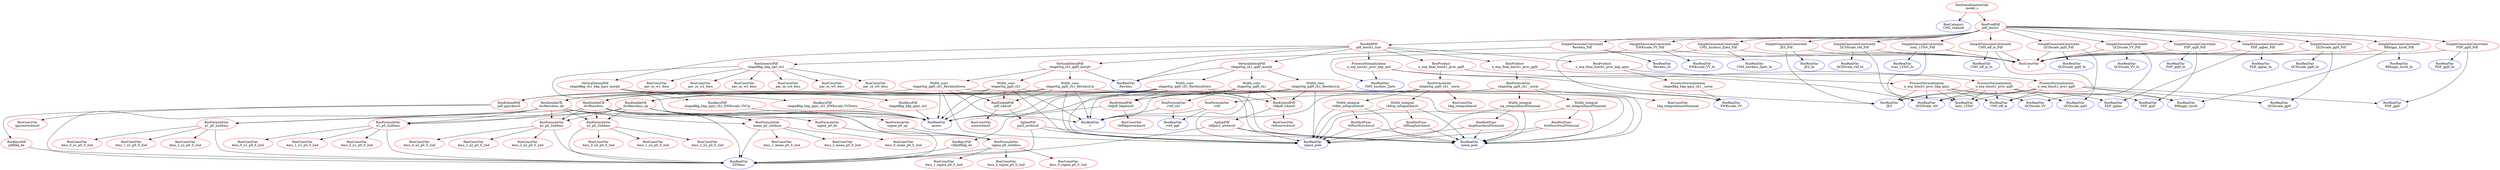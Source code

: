 digraph model_s{
"model_s" [ color=red, label="RooSimultaneousOpt\nmodel_s"];
"CMS_channel" [ color=blue, label="RooCategory\nCMS_channel"];
"pdf_binch1" [ color=red, label="RooProdPdf\npdf_binch1"];
"pdf_binch1_nuis" [ color=red, label="RooAddPdf\npdf_binch1_nuis"];
"shapeBkg_bkg_zjet_ch1" [ color=red, label="RooGenericPdf\nshapeBkg_bkg_zjet_ch1"];
"par_zx_w0_4mu" [ color=red, label="RooConstVar\npar_zx_w0_4mu"];
"par_zx_w1_4mu" [ color=red, label="RooConstVar\npar_zx_w1_4mu"];
"par_zx_w2_4mu" [ color=red, label="RooConstVar\npar_zx_w2_4mu"];
"par_zx_w3_4mu" [ color=red, label="RooConstVar\npar_zx_w3_4mu"];
"par_zx_w4_4mu" [ color=red, label="RooConstVar\npar_zx_w4_4mu"];
"par_zx_w5_4mu" [ color=red, label="RooConstVar\npar_zx_w5_4mu"];
"mreco" [ color=blue, label="RooRealVar\nmreco"];
"shapeSig_ch1_ggH_morph" [ color=red, label="VerticalInterpPdf\nshapeSig_ch1_ggH_morph"];
"shapeSig_ggH_ch1" [ color=red, label="Width_conv\nshapeSig_ggH_ch1"];
"pdf_x4mu0" [ color=red, label="RooExtendPdf\npdf_x4mu0"];
"par2_int4mu0" [ color=red, label="SplinePdf\npar2_int4mu0"];
"ZZMass" [ color=blue, label="RooRealVar\nZZMass"];
"mean_pole" [ color=blue, label="RooRealVar\nmean_pole"];
"sigma_pole" [ color=blue, label="RooRealVar\nsigma_pole"];
"xnorm4mu0" [ color=red, label="RooConstVar\nxnorm4mu0"];
"pdf_ggzz4mu0" [ color=red, label="RooExtendPdf\npdf_ggzz4mu0"];
"pdfbkg_4e" [ color=red, label="RooKeysPdf\npdfbkg_4e"];
"ggzznorm4mu0" [ color=red, label="RooConstVar\nggzznorm4mu0"];
"dcrReso4mu" [ color=red, label="RooDoubleCB\ndcrReso4mu"];
"mean_p0_2nd4mu" [ color=red, label="RooFormulaVar\nmean_p0_2nd4mu"];
"4mu_0_mean_p0_0_2nd" [ color=red, label="RooConstVar\n4mu_0_mean_p0_0_2nd"];
"4mu_1_mean_p0_0_2nd" [ color=red, label="RooConstVar\n4mu_1_mean_p0_0_2nd"];
"4mu_2_mean_p0_0_2nd" [ color=red, label="RooConstVar\n4mu_2_mean_p0_0_2nd"];
"sigma_p0_2nd4mu" [ color=red, label="RooFormulaVar\nsigma_p0_2nd4mu"];
"4mu_0_sigma_p0_0_2nd" [ color=red, label="RooConstVar\n4mu_0_sigma_p0_0_2nd"];
"4mu_1_sigma_p0_0_2nd" [ color=red, label="RooConstVar\n4mu_1_sigma_p0_0_2nd"];
"4mu_2_sigma_p0_0_2nd" [ color=red, label="RooConstVar\n4mu_2_sigma_p0_0_2nd"];
"a1_p0_2nd4mu" [ color=red, label="RooFormulaVar\na1_p0_2nd4mu"];
"4mu_0_a1_p0_0_2nd" [ color=red, label="RooConstVar\n4mu_0_a1_p0_0_2nd"];
"4mu_1_a1_p0_0_2nd" [ color=red, label="RooConstVar\n4mu_1_a1_p0_0_2nd"];
"4mu_2_a1_p0_0_2nd" [ color=red, label="RooConstVar\n4mu_2_a1_p0_0_2nd"];
"n1_p0_2nd4mu" [ color=red, label="RooFormulaVar\nn1_p0_2nd4mu"];
"4mu_0_n1_p0_0_2nd" [ color=red, label="RooConstVar\n4mu_0_n1_p0_0_2nd"];
"4mu_1_n1_p0_0_2nd" [ color=red, label="RooConstVar\n4mu_1_n1_p0_0_2nd"];
"4mu_2_n1_p0_0_2nd" [ color=red, label="RooConstVar\n4mu_2_n1_p0_0_2nd"];
"a2_p0_2nd4mu" [ color=red, label="RooFormulaVar\na2_p0_2nd4mu"];
"4mu_0_a2_p0_0_2nd" [ color=red, label="RooConstVar\n4mu_0_a2_p0_0_2nd"];
"4mu_1_a2_p0_0_2nd" [ color=red, label="RooConstVar\n4mu_1_a2_p0_0_2nd"];
"4mu_2_a2_p0_0_2nd" [ color=red, label="RooConstVar\n4mu_2_a2_p0_0_2nd"];
"n2_p0_2nd4mu" [ color=red, label="RooFormulaVar\nn2_p0_2nd4mu"];
"4mu_0_n2_p0_0_2nd" [ color=red, label="RooConstVar\n4mu_0_n2_p0_0_2nd"];
"4mu_1_n2_p0_0_2nd" [ color=red, label="RooConstVar\n4mu_1_n2_p0_0_2nd"];
"4mu_2_n2_p0_0_2nd" [ color=red, label="RooConstVar\n4mu_2_n2_p0_0_2nd"];
"r" [ color=blue, label="RooRealVar\nr"];
"shapeSig_ggH_ch1_Res4muUp" [ color=red, label="Width_conv\nshapeSig_ggH_ch1_Res4muUp"];
"dcrReso4mu_up" [ color=red, label="RooDoubleCB\ndcrReso4mu_up"];
"sigma_p0_up" [ color=red, label="RooFormulaVar\nsigma_p0_up"];
"shapeSig_ggH_ch1_Res4muDown" [ color=red, label="Width_conv\nshapeSig_ggH_ch1_Res4muDown"];
"dcrReso4mu_dn" [ color=red, label="RooDoubleCB\ndcrReso4mu_dn"];
"sigma_p0_dn" [ color=red, label="RooFormulaVar\nsigma_p0_dn"];
"Res4mu" [ color=blue, label="RooRealVar\nRes4mu"];
"shapeBkg_ch1_bkg_qqzz_morph" [ color=red, label="VerticalInterpPdf\nshapeBkg_ch1_bkg_qqzz_morph"];
"shapeBkg_bkg_qqzz_ch1" [ color=red, label="RooKeysPdf\nshapeBkg_bkg_qqzz_ch1"];
"shapeBkg_bkg_qqzz_ch1_EWKscale_VVUp" [ color=red, label="RooKeysPdf\nshapeBkg_bkg_qqzz_ch1_EWKscale_VVUp"];
"shapeBkg_bkg_qqzz_ch1_EWKscale_VVDown" [ color=red, label="RooKeysPdf\nshapeBkg_bkg_qqzz_ch1_EWKscale_VVDown"];
"EWKscale_VV" [ color=blue, label="RooRealVar\nEWKscale_VV"];
"shapeSig_ch1_qqH_morph" [ color=red, label="VerticalInterpPdf\nshapeSig_ch1_qqH_morph"];
"shapeSig_qqH_ch1" [ color=red, label="Width_conv\nshapeSig_qqH_ch1"];
"rvbf_ch1" [ color=red, label="RooFormulaVar\nrvbf_ch1"];
"rvbf_ggh" [ color=blue, label="RooRealVar\nrvbf_ggh"];
"vbfpdf_x4mu0" [ color=red, label="RooExtendPdf\nvbfpdf_x4mu0"];
"vbfpar2_int4mu0" [ color=red, label="SplinePdf\nvbfpar2_int4mu0"];
"vbfxnorm4mu0" [ color=red, label="RooConstVar\nvbfxnorm4mu0"];
"vbfpdf_bkg4mu0" [ color=red, label="RooExtendPdf\nvbfpdf_bkg4mu0"];
"vbfpdfbkg_4e" [ color=red, label="RooKeysPdf\nvbfpdfbkg_4e"];
"vbfbkgnorm4mu0" [ color=red, label="RooConstVar\nvbfbkgnorm4mu0"];
"shapeSig_qqH_ch1_Res4muUp" [ color=red, label="Width_conv\nshapeSig_qqH_ch1_Res4muUp"];
"shapeSig_qqH_ch1_Res4muDown" [ color=red, label="Width_conv\nshapeSig_qqH_ch1_Res4muDown"];
"n_exp_binch1_proc_bkg_zjet" [ color=red, label="ProcessNormalization\nn_exp_binch1_proc_bkg_zjet"];
"JES" [ color=blue, label="RooRealVar\nJES"];
"QCDScale_vbf" [ color=blue, label="RooRealVar\nQCDScale_vbf"];
"CMS_hzz4mu_Zjets" [ color=blue, label="RooRealVar\nCMS_hzz4mu_Zjets"];
"n_exp_final_binch1_proc_ggH" [ color=red, label="RooProduct\nn_exp_final_binch1_proc_ggH"];
"n_exp_binch1_proc_ggH" [ color=red, label="ProcessNormalization\nn_exp_binch1_proc_ggH"];
"CMS_eff_m" [ color=blue, label="RooRealVar\nCMS_eff_m"];
"QCDscale_ggH" [ color=blue, label="RooRealVar\nQCDscale_ggH"];
"PDF_ggH" [ color=blue, label="RooRealVar\nPDF_ggH"];
"lumi_13TeV" [ color=blue, label="RooRealVar\nlumi_13TeV"];
"BRhiggs_hzz4l" [ color=blue, label="RooRealVar\nBRhiggs_hzz4l"];
"shapeSig_ggH_ch1__norm" [ color=red, label="RooFormulaVar\nshapeSig_ggH_ch1__norm"];
"sig_integral4mu0Nominal" [ color=red, label="Width_integral\nsig_integral4mu0Nominal"];
"hsigfunc4mu0Nominal" [ color=red, label="RooHistFunc\nhsigfunc4mu0Nominal"];
"bkg_integral4mu0Nominal" [ color=red, label="RooConstVar\nbkg_integral4mu0Nominal"];
"int_integral4mu0Nominal" [ color=red, label="Width_integral\nint_integral4mu0Nominal"];
"hintfunc4mu0Nominal" [ color=red, label="RooHistFunc\nhintfunc4mu0Nominal"];
"n_exp_final_binch1_proc_bkg_qqzz" [ color=red, label="RooProduct\nn_exp_final_binch1_proc_bkg_qqzz"];
"n_exp_binch1_proc_bkg_qqzz" [ color=red, label="ProcessNormalization\nn_exp_binch1_proc_bkg_qqzz"];
"QCDscale_VV" [ color=blue, label="RooRealVar\nQCDscale_VV"];
"PDF_qqbar" [ color=blue, label="RooRealVar\nPDF_qqbar"];
"shapeBkg_bkg_qqzz_ch1__norm" [ color=red, label="ProcessNormalization\nshapeBkg_bkg_qqzz_ch1__norm"];
"n_exp_final_binch1_proc_qqH" [ color=red, label="RooProduct\nn_exp_final_binch1_proc_qqH"];
"n_exp_binch1_proc_qqH" [ color=red, label="ProcessNormalization\nn_exp_binch1_proc_qqH"];
"PDF_qqH" [ color=blue, label="RooRealVar\nPDF_qqH"];
"QCDscale_qqH" [ color=blue, label="RooRealVar\nQCDscale_qqH"];
"shapeSig_qqH_ch1__norm" [ color=red, label="RooFormulaVar\nshapeSig_qqH_ch1__norm"];
"vbfsig_integral4mu0" [ color=red, label="Width_integral\nvbfsig_integral4mu0"];
"vbfhsigfunc4mu0" [ color=red, label="RooHistFunc\nvbfhsigfunc4mu0"];
"bkg_integral4mu0" [ color=red, label="RooConstVar\nbkg_integral4mu0"];
"vbfint_integral4mu0" [ color=red, label="Width_integral\nvbfint_integral4mu0"];
"vbfhintfunc4mu0" [ color=red, label="RooHistFunc\nvbfhintfunc4mu0"];
"rvbf" [ color=red, label="RooFormulaVar\nrvbf"];
"CMS_eff_m_Pdf" [ color=red, label="SimpleGaussianConstraint\nCMS_eff_m_Pdf"];
"1" [ color=red, label="RooConstVar\n1"];
"CMS_eff_m_In" [ color=blue, label="RooRealVar\nCMS_eff_m_In"];
"QCDscale_VV_Pdf" [ color=red, label="SimpleGaussianConstraint\nQCDscale_VV_Pdf"];
"QCDscale_VV_In" [ color=blue, label="RooRealVar\nQCDscale_VV_In"];
"QCDscale_ggH_Pdf" [ color=red, label="SimpleGaussianConstraint\nQCDscale_ggH_Pdf"];
"QCDscale_ggH_In" [ color=blue, label="RooRealVar\nQCDscale_ggH_In"];
"QCDscale_qqH_Pdf" [ color=red, label="SimpleGaussianConstraint\nQCDscale_qqH_Pdf"];
"QCDscale_qqH_In" [ color=blue, label="RooRealVar\nQCDscale_qqH_In"];
"PDF_ggH_Pdf" [ color=red, label="SimpleGaussianConstraint\nPDF_ggH_Pdf"];
"PDF_ggH_In" [ color=blue, label="RooRealVar\nPDF_ggH_In"];
"PDF_qqH_Pdf" [ color=red, label="SimpleGaussianConstraint\nPDF_qqH_Pdf"];
"PDF_qqH_In" [ color=blue, label="RooRealVar\nPDF_qqH_In"];
"PDF_qqbar_Pdf" [ color=red, label="SimpleGaussianConstraint\nPDF_qqbar_Pdf"];
"PDF_qqbar_In" [ color=blue, label="RooRealVar\nPDF_qqbar_In"];
"lumi_13TeV_Pdf" [ color=red, label="SimpleGaussianConstraint\nlumi_13TeV_Pdf"];
"lumi_13TeV_In" [ color=blue, label="RooRealVar\nlumi_13TeV_In"];
"BRhiggs_hzz4l_Pdf" [ color=red, label="SimpleGaussianConstraint\nBRhiggs_hzz4l_Pdf"];
"BRhiggs_hzz4l_In" [ color=blue, label="RooRealVar\nBRhiggs_hzz4l_In"];
"CMS_hzz4mu_Zjets_Pdf" [ color=red, label="SimpleGaussianConstraint\nCMS_hzz4mu_Zjets_Pdf"];
"CMS_hzz4mu_Zjets_In" [ color=blue, label="RooRealVar\nCMS_hzz4mu_Zjets_In"];
"JES_Pdf" [ color=red, label="SimpleGaussianConstraint\nJES_Pdf"];
"JES_In" [ color=blue, label="RooRealVar\nJES_In"];
"QCDScale_vbf_Pdf" [ color=red, label="SimpleGaussianConstraint\nQCDScale_vbf_Pdf"];
"QCDScale_vbf_In" [ color=blue, label="RooRealVar\nQCDScale_vbf_In"];
"EWKscale_VV_Pdf" [ color=red, label="SimpleGaussianConstraint\nEWKscale_VV_Pdf"];
"EWKscale_VV_In" [ color=blue, label="RooRealVar\nEWKscale_VV_In"];
"Res4mu_Pdf" [ color=red, label="SimpleGaussianConstraint\nRes4mu_Pdf"];
"Res4mu_In" [ color=blue, label="RooRealVar\nRes4mu_In"];
"shapeBkg_bkg_qqzz_ch1__norm" -> "EWKscale_VV";
"shapeSig_ggH_ch1__norm" -> "sig_integral4mu0Nominal";
"shapeSig_ggH_ch1__norm" -> "bkg_integral4mu0Nominal";
"shapeSig_ggH_ch1__norm" -> "int_integral4mu0Nominal";
"shapeSig_ggH_ch1__norm" -> "r";
"sig_integral4mu0Nominal" -> "hsigfunc4mu0Nominal";
"sig_integral4mu0Nominal" -> "sigma_pole";
"sig_integral4mu0Nominal" -> "mean_pole";
"hsigfunc4mu0Nominal" -> "sigma_pole";
"hsigfunc4mu0Nominal" -> "mean_pole";
"int_integral4mu0Nominal" -> "hintfunc4mu0Nominal";
"int_integral4mu0Nominal" -> "sigma_pole";
"int_integral4mu0Nominal" -> "mean_pole";
"hintfunc4mu0Nominal" -> "sigma_pole";
"hintfunc4mu0Nominal" -> "mean_pole";
"shapeSig_qqH_ch1__norm" -> "vbfsig_integral4mu0";
"shapeSig_qqH_ch1__norm" -> "bkg_integral4mu0";
"shapeSig_qqH_ch1__norm" -> "vbfint_integral4mu0";
"shapeSig_qqH_ch1__norm" -> "rvbf";
"vbfsig_integral4mu0" -> "sigma_pole";
"vbfsig_integral4mu0" -> "mean_pole";
"vbfsig_integral4mu0" -> "vbfhsigfunc4mu0";
"vbfhsigfunc4mu0" -> "sigma_pole";
"vbfhsigfunc4mu0" -> "mean_pole";
"vbfint_integral4mu0" -> "sigma_pole";
"vbfint_integral4mu0" -> "mean_pole";
"vbfint_integral4mu0" -> "vbfhintfunc4mu0";
"vbfhintfunc4mu0" -> "sigma_pole";
"vbfhintfunc4mu0" -> "mean_pole";
"rvbf" -> "r";
"rvbf" -> "rvbf_ggh";
"CMS_eff_m_Pdf" -> "CMS_eff_m";
"CMS_eff_m_Pdf" -> "CMS_eff_m_In";
"CMS_eff_m_Pdf" -> "1";
"QCDScale_vbf_Pdf" -> "1";
"QCDScale_vbf_Pdf" -> "QCDScale_vbf";
"QCDScale_vbf_Pdf" -> "QCDScale_vbf_In";
"JES_Pdf" -> "1";
"JES_Pdf" -> "JES_In";
"JES_Pdf" -> "JES";
"QCDscale_ggH_Pdf" -> "QCDscale_ggH";
"QCDscale_ggH_Pdf" -> "QCDscale_ggH_In";
"QCDscale_ggH_Pdf" -> "1";
"QCDscale_VV_Pdf" -> "1";
"QCDscale_VV_Pdf" -> "QCDscale_VV_In";
"QCDscale_VV_Pdf" -> "QCDscale_VV";
"BRhiggs_hzz4l_Pdf" -> "1";
"BRhiggs_hzz4l_Pdf" -> "BRhiggs_hzz4l";
"BRhiggs_hzz4l_Pdf" -> "BRhiggs_hzz4l_In";
"QCDscale_qqH_Pdf" -> "1";
"QCDscale_qqH_Pdf" -> "QCDscale_qqH";
"QCDscale_qqH_Pdf" -> "QCDscale_qqH_In";
"PDF_ggH_Pdf" -> "1";
"PDF_ggH_Pdf" -> "PDF_ggH_In";
"PDF_ggH_Pdf" -> "PDF_ggH";
"PDF_qqH_Pdf" -> "PDF_qqH_In";
"PDF_qqH_Pdf" -> "1";
"PDF_qqH_Pdf" -> "PDF_qqH";
"PDF_qqbar_Pdf" -> "1";
"PDF_qqbar_Pdf" -> "PDF_qqbar";
"PDF_qqbar_Pdf" -> "PDF_qqbar_In";
"lumi_13TeV_Pdf" -> "1";
"lumi_13TeV_Pdf" -> "lumi_13TeV_In";
"lumi_13TeV_Pdf" -> "lumi_13TeV";
"CMS_hzz4mu_Zjets_Pdf" -> "1";
"CMS_hzz4mu_Zjets_Pdf" -> "CMS_hzz4mu_Zjets_In";
"CMS_hzz4mu_Zjets_Pdf" -> "CMS_hzz4mu_Zjets";
"EWKscale_VV_Pdf" -> "EWKscale_VV";
"EWKscale_VV_Pdf" -> "1";
"EWKscale_VV_Pdf" -> "EWKscale_VV_In";
"Res4mu_Pdf" -> "1";
"Res4mu_Pdf" -> "Res4mu_In";
"Res4mu_Pdf" -> "Res4mu";
"n_exp_binch1_proc_bkg_zjet" -> "CMS_hzz4mu_Zjets";
"n_exp_binch1_proc_bkg_zjet" -> "QCDScale_vbf";
"n_exp_binch1_proc_bkg_zjet" -> "JES";
"n_exp_binch1_proc_qqH" -> "CMS_eff_m";
"n_exp_binch1_proc_qqH" -> "PDF_qqH";
"n_exp_binch1_proc_qqH" -> "QCDscale_qqH";
"n_exp_binch1_proc_qqH" -> "BRhiggs_hzz4l";
"n_exp_binch1_proc_qqH" -> "lumi_13TeV";
"n_exp_binch1_proc_qqH" -> "QCDScale_vbf";
"n_exp_binch1_proc_qqH" -> "JES";
"n_exp_binch1_proc_bkg_qqzz" -> "CMS_eff_m";
"n_exp_binch1_proc_bkg_qqzz" -> "QCDscale_VV";
"n_exp_binch1_proc_bkg_qqzz" -> "PDF_qqbar";
"n_exp_binch1_proc_bkg_qqzz" -> "lumi_13TeV";
"n_exp_binch1_proc_bkg_qqzz" -> "QCDScale_vbf";
"n_exp_binch1_proc_bkg_qqzz" -> "JES";
"n_exp_binch1_proc_ggH" -> "CMS_eff_m";
"n_exp_binch1_proc_ggH" -> "QCDscale_ggH";
"n_exp_binch1_proc_ggH" -> "PDF_ggH";
"n_exp_binch1_proc_ggH" -> "BRhiggs_hzz4l";
"n_exp_binch1_proc_ggH" -> "lumi_13TeV";
"n_exp_binch1_proc_ggH" -> "QCDScale_vbf";
"n_exp_binch1_proc_ggH" -> "JES";
"n_exp_final_binch1_proc_qqH" -> "shapeSig_qqH_ch1__norm";
"n_exp_final_binch1_proc_qqH" -> "n_exp_binch1_proc_qqH";
"n_exp_final_binch1_proc_ggH" -> "shapeSig_ggH_ch1__norm";
"n_exp_final_binch1_proc_ggH" -> "n_exp_binch1_proc_ggH";
"n_exp_final_binch1_proc_bkg_qqzz" -> "shapeBkg_bkg_qqzz_ch1__norm";
"n_exp_final_binch1_proc_bkg_qqzz" -> "n_exp_binch1_proc_bkg_qqzz";
"pdf_binch1" -> "CMS_eff_m_Pdf";
"pdf_binch1" -> "QCDScale_vbf_Pdf";
"pdf_binch1" -> "JES_Pdf";
"pdf_binch1" -> "QCDscale_ggH_Pdf";
"pdf_binch1" -> "QCDscale_VV_Pdf";
"pdf_binch1" -> "BRhiggs_hzz4l_Pdf";
"pdf_binch1" -> "QCDscale_qqH_Pdf";
"pdf_binch1" -> "PDF_ggH_Pdf";
"pdf_binch1" -> "PDF_qqH_Pdf";
"pdf_binch1" -> "PDF_qqbar_Pdf";
"pdf_binch1" -> "lumi_13TeV_Pdf";
"pdf_binch1" -> "CMS_hzz4mu_Zjets_Pdf";
"pdf_binch1" -> "EWKscale_VV_Pdf";
"pdf_binch1" -> "Res4mu_Pdf";
"pdf_binch1" -> "pdf_binch1_nuis";
"pdf_binch1_nuis" -> "n_exp_binch1_proc_bkg_zjet";
"pdf_binch1_nuis" -> "n_exp_final_binch1_proc_qqH";
"pdf_binch1_nuis" -> "n_exp_final_binch1_proc_ggH";
"pdf_binch1_nuis" -> "n_exp_final_binch1_proc_bkg_qqzz";
"pdf_binch1_nuis" -> "shapeBkg_bkg_zjet_ch1";
"pdf_binch1_nuis" -> "shapeSig_ch1_ggH_morph";
"pdf_binch1_nuis" -> "shapeBkg_ch1_bkg_qqzz_morph";
"pdf_binch1_nuis" -> "shapeSig_ch1_qqH_morph";
"shapeBkg_bkg_zjet_ch1" -> "mreco";
"shapeBkg_bkg_zjet_ch1" -> "par_zx_w0_4mu";
"shapeBkg_bkg_zjet_ch1" -> "par_zx_w1_4mu";
"shapeBkg_bkg_zjet_ch1" -> "par_zx_w2_4mu";
"shapeBkg_bkg_zjet_ch1" -> "par_zx_w3_4mu";
"shapeBkg_bkg_zjet_ch1" -> "par_zx_w4_4mu";
"shapeBkg_bkg_zjet_ch1" -> "par_zx_w5_4mu";
"shapeSig_ch1_ggH_morph" -> "Res4mu";
"shapeSig_ch1_ggH_morph" -> "shapeSig_ggH_ch1";
"shapeSig_ch1_ggH_morph" -> "shapeSig_ggH_ch1_Res4muUp";
"shapeSig_ch1_ggH_morph" -> "shapeSig_ggH_ch1_Res4muDown";
"shapeSig_ggH_ch1" -> "r";
"shapeSig_ggH_ch1" -> "sigma_pole";
"shapeSig_ggH_ch1" -> "mean_pole";
"shapeSig_ggH_ch1" -> "mreco";
"shapeSig_ggH_ch1" -> "pdf_x4mu0";
"shapeSig_ggH_ch1" -> "pdf_ggzz4mu0";
"shapeSig_ggH_ch1" -> "dcrReso4mu";
"pdf_x4mu0" -> "par2_int4mu0";
"pdf_x4mu0" -> "xnorm4mu0";
"par2_int4mu0" -> "sigma_pole";
"par2_int4mu0" -> "mean_pole";
"par2_int4mu0" -> "ZZMass";
"pdf_ggzz4mu0" -> "pdfbkg_4e";
"pdf_ggzz4mu0" -> "ggzznorm4mu0";
"pdfbkg_4e" -> "ZZMass";
"dcrReso4mu" -> "mreco";
"dcrReso4mu" -> "ZZMass";
"dcrReso4mu" -> "mean_p0_2nd4mu";
"dcrReso4mu" -> "sigma_p0_2nd4mu";
"dcrReso4mu" -> "a1_p0_2nd4mu";
"dcrReso4mu" -> "n1_p0_2nd4mu";
"dcrReso4mu" -> "a2_p0_2nd4mu";
"dcrReso4mu" -> "n2_p0_2nd4mu";
"mean_p0_2nd4mu" -> "ZZMass";
"mean_p0_2nd4mu" -> "4mu_0_mean_p0_0_2nd";
"mean_p0_2nd4mu" -> "4mu_1_mean_p0_0_2nd";
"mean_p0_2nd4mu" -> "4mu_2_mean_p0_0_2nd";
"sigma_p0_2nd4mu" -> "ZZMass";
"sigma_p0_2nd4mu" -> "4mu_0_sigma_p0_0_2nd";
"sigma_p0_2nd4mu" -> "4mu_1_sigma_p0_0_2nd";
"sigma_p0_2nd4mu" -> "4mu_2_sigma_p0_0_2nd";
"a1_p0_2nd4mu" -> "ZZMass";
"a1_p0_2nd4mu" -> "4mu_0_a1_p0_0_2nd";
"a1_p0_2nd4mu" -> "4mu_1_a1_p0_0_2nd";
"a1_p0_2nd4mu" -> "4mu_2_a1_p0_0_2nd";
"n1_p0_2nd4mu" -> "ZZMass";
"n1_p0_2nd4mu" -> "4mu_0_n1_p0_0_2nd";
"n1_p0_2nd4mu" -> "4mu_1_n1_p0_0_2nd";
"n1_p0_2nd4mu" -> "4mu_2_n1_p0_0_2nd";
"a2_p0_2nd4mu" -> "ZZMass";
"a2_p0_2nd4mu" -> "4mu_0_a2_p0_0_2nd";
"a2_p0_2nd4mu" -> "4mu_1_a2_p0_0_2nd";
"a2_p0_2nd4mu" -> "4mu_2_a2_p0_0_2nd";
"n2_p0_2nd4mu" -> "ZZMass";
"n2_p0_2nd4mu" -> "4mu_0_n2_p0_0_2nd";
"n2_p0_2nd4mu" -> "4mu_1_n2_p0_0_2nd";
"n2_p0_2nd4mu" -> "4mu_2_n2_p0_0_2nd";
"shapeSig_ggH_ch1_Res4muUp" -> "r";
"shapeSig_ggH_ch1_Res4muUp" -> "sigma_pole";
"shapeSig_ggH_ch1_Res4muUp" -> "mean_pole";
"shapeSig_ggH_ch1_Res4muUp" -> "mreco";
"shapeSig_ggH_ch1_Res4muUp" -> "pdf_x4mu0";
"shapeSig_ggH_ch1_Res4muUp" -> "pdf_ggzz4mu0";
"shapeSig_ggH_ch1_Res4muUp" -> "dcrReso4mu_up";
"dcrReso4mu_up" -> "mreco";
"dcrReso4mu_up" -> "ZZMass";
"dcrReso4mu_up" -> "mean_p0_2nd4mu";
"dcrReso4mu_up" -> "a1_p0_2nd4mu";
"dcrReso4mu_up" -> "n1_p0_2nd4mu";
"dcrReso4mu_up" -> "a2_p0_2nd4mu";
"dcrReso4mu_up" -> "n2_p0_2nd4mu";
"dcrReso4mu_up" -> "sigma_p0_up";
"sigma_p0_up" -> "sigma_p0_2nd4mu";
"shapeSig_ggH_ch1_Res4muDown" -> "r";
"shapeSig_ggH_ch1_Res4muDown" -> "sigma_pole";
"shapeSig_ggH_ch1_Res4muDown" -> "mean_pole";
"shapeSig_ggH_ch1_Res4muDown" -> "mreco";
"shapeSig_ggH_ch1_Res4muDown" -> "pdf_x4mu0";
"shapeSig_ggH_ch1_Res4muDown" -> "pdf_ggzz4mu0";
"shapeSig_ggH_ch1_Res4muDown" -> "dcrReso4mu_dn";
"dcrReso4mu_dn" -> "mreco";
"dcrReso4mu_dn" -> "ZZMass";
"dcrReso4mu_dn" -> "mean_p0_2nd4mu";
"dcrReso4mu_dn" -> "a1_p0_2nd4mu";
"dcrReso4mu_dn" -> "n1_p0_2nd4mu";
"dcrReso4mu_dn" -> "a2_p0_2nd4mu";
"dcrReso4mu_dn" -> "n2_p0_2nd4mu";
"dcrReso4mu_dn" -> "sigma_p0_dn";
"sigma_p0_dn" -> "sigma_p0_2nd4mu";
"shapeBkg_ch1_bkg_qqzz_morph" -> "EWKscale_VV";
"shapeBkg_ch1_bkg_qqzz_morph" -> "shapeBkg_bkg_qqzz_ch1";
"shapeBkg_ch1_bkg_qqzz_morph" -> "shapeBkg_bkg_qqzz_ch1_EWKscale_VVUp";
"shapeBkg_ch1_bkg_qqzz_morph" -> "shapeBkg_bkg_qqzz_ch1_EWKscale_VVDown";
"shapeBkg_bkg_qqzz_ch1" -> "mreco";
"shapeBkg_bkg_qqzz_ch1_EWKscale_VVUp" -> "mreco";
"shapeBkg_bkg_qqzz_ch1_EWKscale_VVDown" -> "mreco";
"shapeSig_ch1_qqH_morph" -> "Res4mu";
"shapeSig_ch1_qqH_morph" -> "shapeSig_qqH_ch1";
"shapeSig_ch1_qqH_morph" -> "shapeSig_qqH_ch1_Res4muUp";
"shapeSig_ch1_qqH_morph" -> "shapeSig_qqH_ch1_Res4muDown";
"shapeSig_qqH_ch1" -> "sigma_pole";
"shapeSig_qqH_ch1" -> "mean_pole";
"shapeSig_qqH_ch1" -> "mreco";
"shapeSig_qqH_ch1" -> "dcrReso4mu";
"shapeSig_qqH_ch1" -> "rvbf_ch1";
"shapeSig_qqH_ch1" -> "vbfpdf_x4mu0";
"shapeSig_qqH_ch1" -> "vbfpdf_bkg4mu0";
"rvbf_ch1" -> "r";
"rvbf_ch1" -> "rvbf_ggh";
"vbfpdf_x4mu0" -> "vbfpar2_int4mu0";
"vbfpdf_x4mu0" -> "vbfxnorm4mu0";
"vbfpar2_int4mu0" -> "sigma_pole";
"vbfpar2_int4mu0" -> "mean_pole";
"vbfpar2_int4mu0" -> "ZZMass";
"vbfpdf_bkg4mu0" -> "vbfpdfbkg_4e";
"vbfpdf_bkg4mu0" -> "vbfbkgnorm4mu0";
"vbfpdfbkg_4e" -> "ZZMass";
"shapeSig_qqH_ch1_Res4muUp" -> "r";
"shapeSig_qqH_ch1_Res4muUp" -> "sigma_pole";
"shapeSig_qqH_ch1_Res4muUp" -> "mean_pole";
"shapeSig_qqH_ch1_Res4muUp" -> "mreco";
"shapeSig_qqH_ch1_Res4muUp" -> "dcrReso4mu_up";
"shapeSig_qqH_ch1_Res4muUp" -> "vbfpdf_x4mu0";
"shapeSig_qqH_ch1_Res4muUp" -> "vbfpdf_bkg4mu0";
"shapeSig_qqH_ch1_Res4muDown" -> "r";
"shapeSig_qqH_ch1_Res4muDown" -> "sigma_pole";
"shapeSig_qqH_ch1_Res4muDown" -> "mean_pole";
"shapeSig_qqH_ch1_Res4muDown" -> "mreco";
"shapeSig_qqH_ch1_Res4muDown" -> "dcrReso4mu_dn";
"shapeSig_qqH_ch1_Res4muDown" -> "vbfpdf_x4mu0";
"shapeSig_qqH_ch1_Res4muDown" -> "vbfpdf_bkg4mu0";
"model_s" -> "CMS_channel";
"model_s" -> "pdf_binch1";
}
